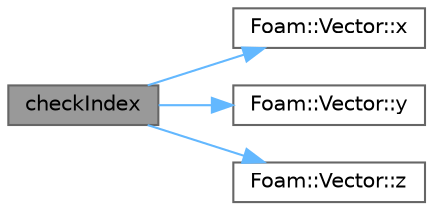 digraph "checkIndex"
{
 // LATEX_PDF_SIZE
  bgcolor="transparent";
  edge [fontname=Helvetica,fontsize=10,labelfontname=Helvetica,labelfontsize=10];
  node [fontname=Helvetica,fontsize=10,shape=box,height=0.2,width=0.4];
  rankdir="LR";
  Node1 [id="Node000001",label="checkIndex",height=0.2,width=0.4,color="gray40", fillcolor="grey60", style="filled", fontcolor="black",tooltip=" "];
  Node1 -> Node2 [id="edge1_Node000001_Node000002",color="steelblue1",style="solid",tooltip=" "];
  Node2 [id="Node000002",label="Foam::Vector::x",height=0.2,width=0.4,color="grey40", fillcolor="white", style="filled",URL="$classFoam_1_1Vector.html#a2205741a9f44a2e8c691ab2cbb98e316",tooltip=" "];
  Node1 -> Node3 [id="edge2_Node000001_Node000003",color="steelblue1",style="solid",tooltip=" "];
  Node3 [id="Node000003",label="Foam::Vector::y",height=0.2,width=0.4,color="grey40", fillcolor="white", style="filled",URL="$classFoam_1_1Vector.html#ad2231d9dcc64d3253c943761f97be4eb",tooltip=" "];
  Node1 -> Node4 [id="edge3_Node000001_Node000004",color="steelblue1",style="solid",tooltip=" "];
  Node4 [id="Node000004",label="Foam::Vector::z",height=0.2,width=0.4,color="grey40", fillcolor="white", style="filled",URL="$classFoam_1_1Vector.html#a42ce2e0d5b751b4ca8a1c51927c78e53",tooltip=" "];
}
